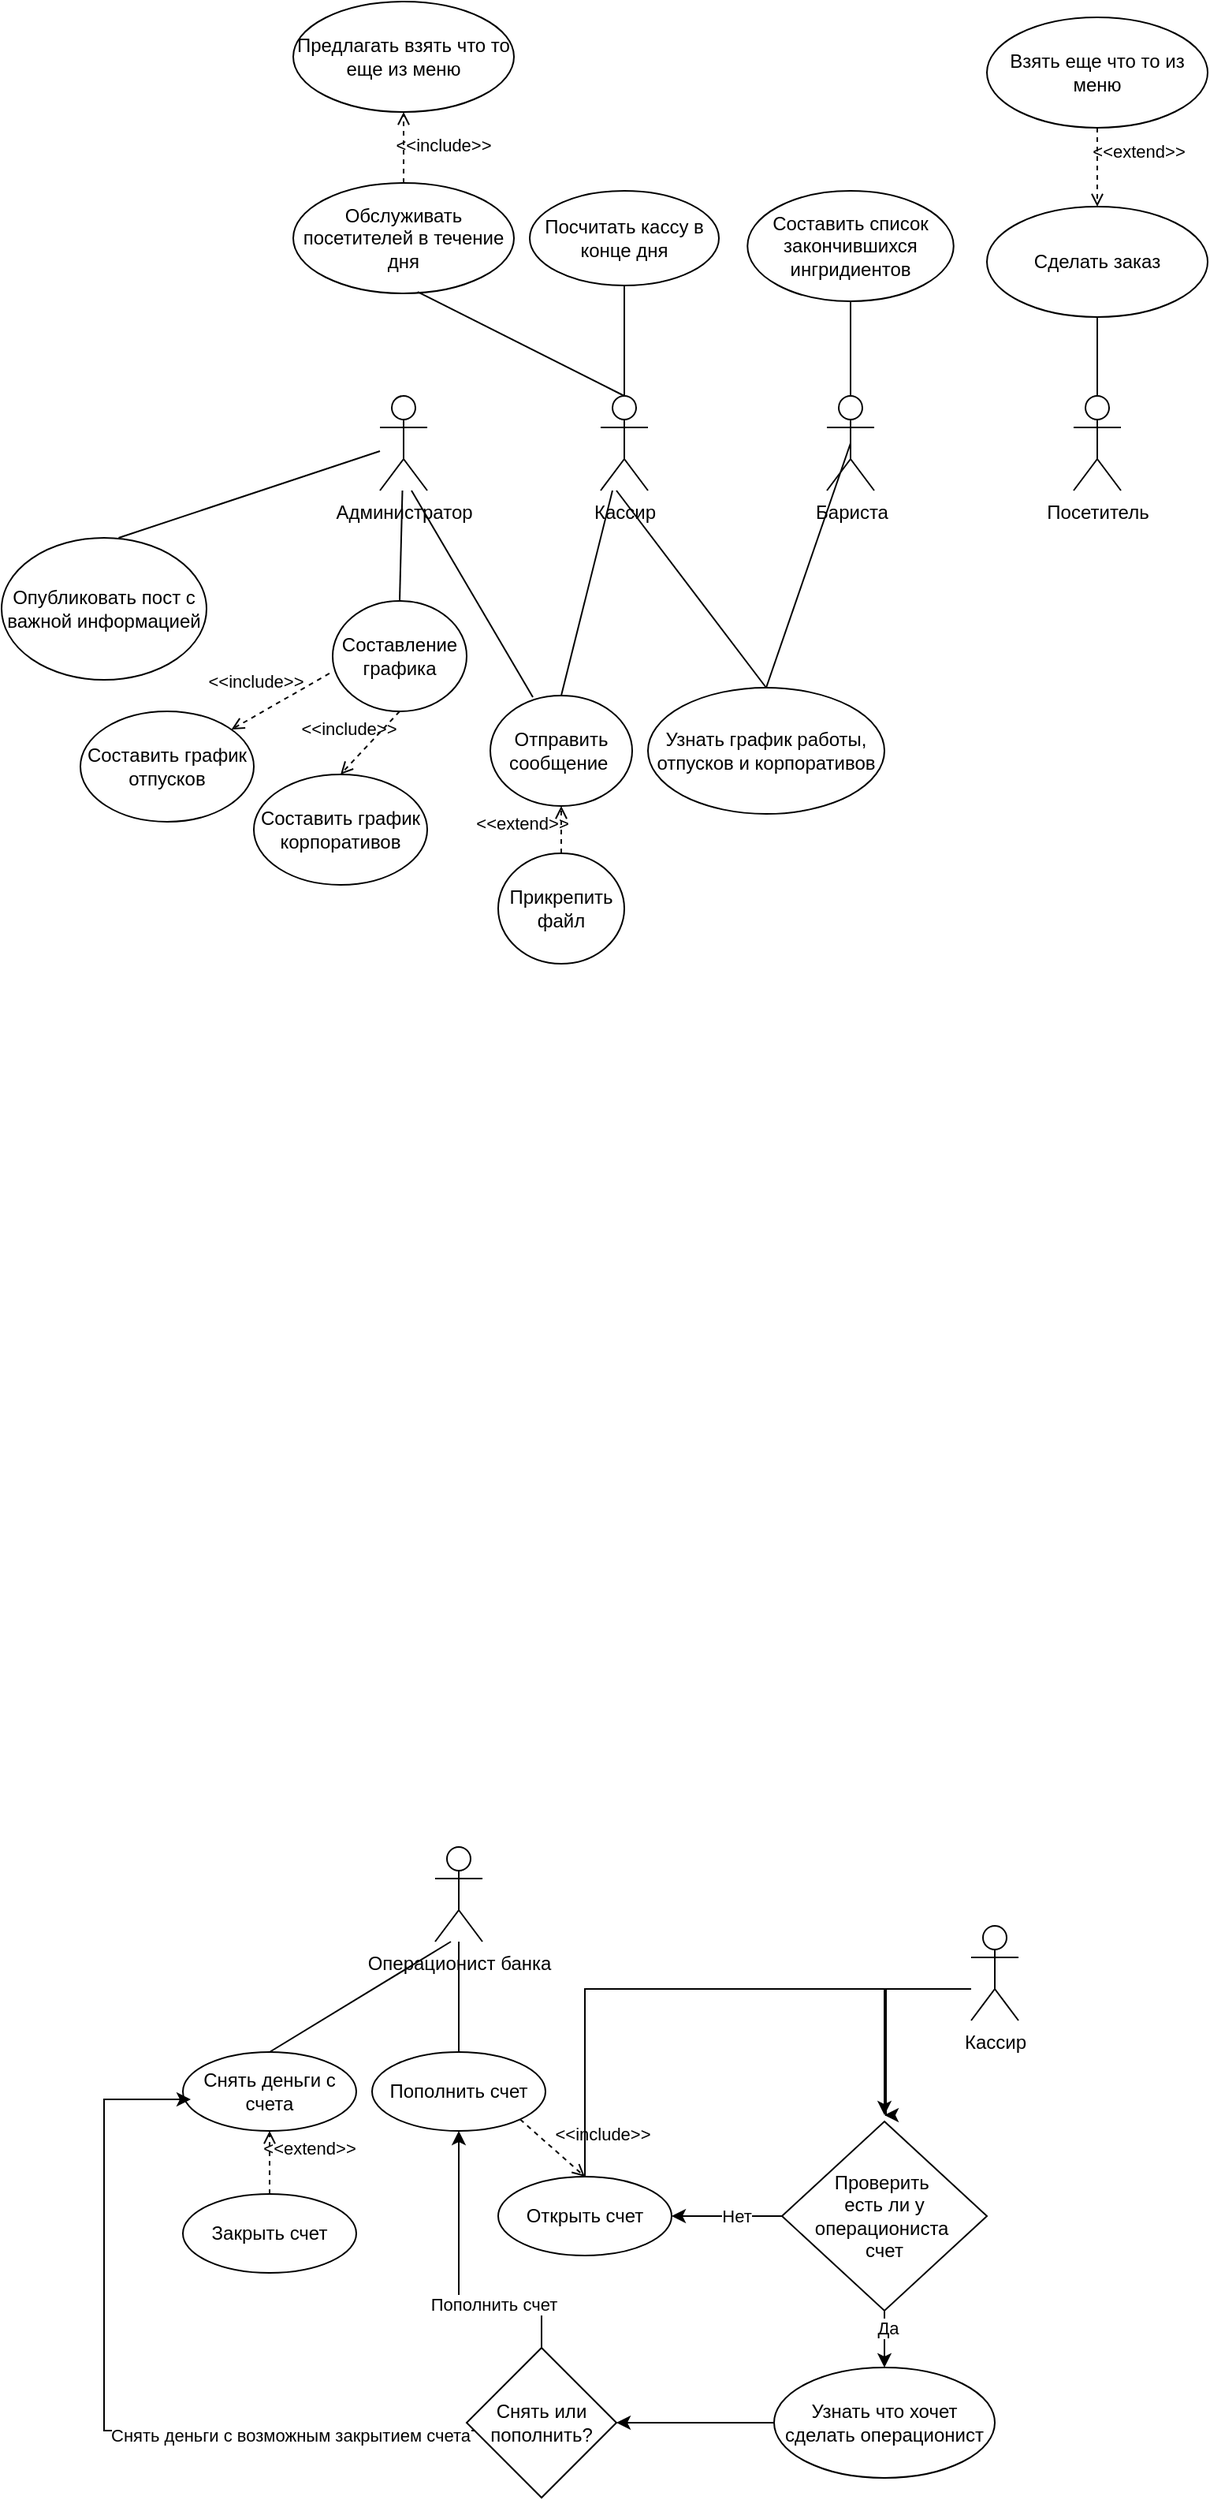 <mxfile version="26.1.0">
  <diagram name="Страница — 1" id="g2PvD3-NV8LtlF_c9lBG">
    <mxGraphModel dx="1674" dy="772" grid="1" gridSize="10" guides="1" tooltips="1" connect="1" arrows="1" fold="1" page="1" pageScale="1" pageWidth="827" pageHeight="1169" math="0" shadow="0">
      <root>
        <mxCell id="0" />
        <mxCell id="1" parent="0" />
        <mxCell id="o12l9-lS8fiuP-JH0kLx-3" value="Кассир" style="shape=umlActor;verticalLabelPosition=bottom;verticalAlign=top;html=1;" vertex="1" parent="1">
          <mxGeometry x="420" y="310" width="30" height="60" as="geometry" />
        </mxCell>
        <mxCell id="o12l9-lS8fiuP-JH0kLx-4" value="Бариста" style="shape=umlActor;verticalLabelPosition=bottom;verticalAlign=top;html=1;" vertex="1" parent="1">
          <mxGeometry x="563.5" y="310" width="30" height="60" as="geometry" />
        </mxCell>
        <mxCell id="o12l9-lS8fiuP-JH0kLx-8" value="Администратор" style="shape=umlActor;verticalLabelPosition=bottom;verticalAlign=top;html=1;" vertex="1" parent="1">
          <mxGeometry x="280" y="310" width="30" height="60" as="geometry" />
        </mxCell>
        <mxCell id="o12l9-lS8fiuP-JH0kLx-10" value="Посетитель" style="shape=umlActor;verticalLabelPosition=bottom;verticalAlign=top;html=1;" vertex="1" parent="1">
          <mxGeometry x="720" y="310" width="30" height="60" as="geometry" />
        </mxCell>
        <mxCell id="o12l9-lS8fiuP-JH0kLx-11" value="Составление графика" style="ellipse;whiteSpace=wrap;html=1;" vertex="1" parent="1">
          <mxGeometry x="250" y="440" width="85" height="70" as="geometry" />
        </mxCell>
        <mxCell id="o12l9-lS8fiuP-JH0kLx-15" value="" style="endArrow=none;html=1;rounded=0;exitX=0.5;exitY=0;exitDx=0;exitDy=0;" edge="1" parent="1" source="o12l9-lS8fiuP-JH0kLx-11" target="o12l9-lS8fiuP-JH0kLx-8">
          <mxGeometry width="50" height="50" relative="1" as="geometry">
            <mxPoint x="110" y="390" as="sourcePoint" />
            <mxPoint x="300" y="380" as="targetPoint" />
            <Array as="points" />
          </mxGeometry>
        </mxCell>
        <mxCell id="o12l9-lS8fiuP-JH0kLx-16" value="Опубликовать пост с важной информацией" style="ellipse;whiteSpace=wrap;html=1;" vertex="1" parent="1">
          <mxGeometry x="40" y="400" width="130" height="90" as="geometry" />
        </mxCell>
        <mxCell id="o12l9-lS8fiuP-JH0kLx-17" value="" style="endArrow=none;html=1;rounded=0;exitX=0.571;exitY=0;exitDx=0;exitDy=0;exitPerimeter=0;" edge="1" parent="1" source="o12l9-lS8fiuP-JH0kLx-16" target="o12l9-lS8fiuP-JH0kLx-8">
          <mxGeometry width="50" height="50" relative="1" as="geometry">
            <mxPoint x="570" y="690" as="sourcePoint" />
            <mxPoint x="620" y="640" as="targetPoint" />
          </mxGeometry>
        </mxCell>
        <mxCell id="o12l9-lS8fiuP-JH0kLx-18" value="Составить график отпусков" style="ellipse;whiteSpace=wrap;html=1;" vertex="1" parent="1">
          <mxGeometry x="90" y="510" width="110" height="70" as="geometry" />
        </mxCell>
        <mxCell id="o12l9-lS8fiuP-JH0kLx-19" value="&amp;lt;&amp;lt;include&amp;gt;&amp;gt;" style="html=1;verticalAlign=bottom;labelBackgroundColor=none;endArrow=open;endFill=0;dashed=1;rounded=0;exitX=-0.024;exitY=0.657;exitDx=0;exitDy=0;exitPerimeter=0;" edge="1" parent="1" source="o12l9-lS8fiuP-JH0kLx-11" target="o12l9-lS8fiuP-JH0kLx-18">
          <mxGeometry x="0.357" y="-12" width="160" relative="1" as="geometry">
            <mxPoint x="510" y="670" as="sourcePoint" />
            <mxPoint x="250" y="560" as="targetPoint" />
            <mxPoint x="1" as="offset" />
          </mxGeometry>
        </mxCell>
        <mxCell id="o12l9-lS8fiuP-JH0kLx-20" value="Составить график корпоративов" style="ellipse;whiteSpace=wrap;html=1;" vertex="1" parent="1">
          <mxGeometry x="200" y="550" width="110" height="70" as="geometry" />
        </mxCell>
        <mxCell id="o12l9-lS8fiuP-JH0kLx-21" value="&amp;lt;&amp;lt;include&amp;gt;&amp;gt;" style="html=1;verticalAlign=bottom;labelBackgroundColor=none;endArrow=open;endFill=0;dashed=1;rounded=0;exitX=0.5;exitY=1;exitDx=0;exitDy=0;entryX=0.5;entryY=0;entryDx=0;entryDy=0;" edge="1" parent="1" source="o12l9-lS8fiuP-JH0kLx-11" target="o12l9-lS8fiuP-JH0kLx-20">
          <mxGeometry x="0.343" y="-10" width="160" relative="1" as="geometry">
            <mxPoint x="258" y="496" as="sourcePoint" />
            <mxPoint x="196" y="531" as="targetPoint" />
            <mxPoint as="offset" />
            <Array as="points" />
          </mxGeometry>
        </mxCell>
        <mxCell id="o12l9-lS8fiuP-JH0kLx-22" value="Отправить сообщение&amp;nbsp;" style="ellipse;whiteSpace=wrap;html=1;" vertex="1" parent="1">
          <mxGeometry x="350" y="500" width="90" height="70" as="geometry" />
        </mxCell>
        <mxCell id="o12l9-lS8fiuP-JH0kLx-24" value="" style="endArrow=none;html=1;rounded=0;exitX=0.3;exitY=0.014;exitDx=0;exitDy=0;exitPerimeter=0;" edge="1" parent="1" source="o12l9-lS8fiuP-JH0kLx-22">
          <mxGeometry width="50" height="50" relative="1" as="geometry">
            <mxPoint x="303" y="450" as="sourcePoint" />
            <mxPoint x="300" y="370" as="targetPoint" />
            <Array as="points" />
          </mxGeometry>
        </mxCell>
        <mxCell id="o12l9-lS8fiuP-JH0kLx-25" value="Прикрепить файл" style="ellipse;whiteSpace=wrap;html=1;" vertex="1" parent="1">
          <mxGeometry x="355" y="600" width="80" height="70" as="geometry" />
        </mxCell>
        <mxCell id="o12l9-lS8fiuP-JH0kLx-26" value="" style="endArrow=none;html=1;rounded=0;exitX=0.5;exitY=0;exitDx=0;exitDy=0;" edge="1" parent="1" source="o12l9-lS8fiuP-JH0kLx-22" target="o12l9-lS8fiuP-JH0kLx-3">
          <mxGeometry width="50" height="50" relative="1" as="geometry">
            <mxPoint x="400" y="480" as="sourcePoint" />
            <mxPoint x="420" y="400" as="targetPoint" />
            <Array as="points" />
          </mxGeometry>
        </mxCell>
        <mxCell id="o12l9-lS8fiuP-JH0kLx-27" value="Узнать график работы, отпусков и корпоративов" style="ellipse;whiteSpace=wrap;html=1;" vertex="1" parent="1">
          <mxGeometry x="450" y="495" width="150" height="80" as="geometry" />
        </mxCell>
        <mxCell id="o12l9-lS8fiuP-JH0kLx-28" value="" style="endArrow=none;html=1;rounded=0;exitX=0.5;exitY=0;exitDx=0;exitDy=0;" edge="1" parent="1" source="o12l9-lS8fiuP-JH0kLx-27">
          <mxGeometry width="50" height="50" relative="1" as="geometry">
            <mxPoint x="405" y="510" as="sourcePoint" />
            <mxPoint x="430" y="370" as="targetPoint" />
            <Array as="points" />
          </mxGeometry>
        </mxCell>
        <mxCell id="o12l9-lS8fiuP-JH0kLx-29" value="" style="endArrow=none;html=1;rounded=0;entryX=0.5;entryY=0.5;entryDx=0;entryDy=0;entryPerimeter=0;exitX=0.5;exitY=0;exitDx=0;exitDy=0;" edge="1" parent="1" source="o12l9-lS8fiuP-JH0kLx-27" target="o12l9-lS8fiuP-JH0kLx-4">
          <mxGeometry width="50" height="50" relative="1" as="geometry">
            <mxPoint x="535" y="505" as="sourcePoint" />
            <mxPoint x="445" y="350" as="targetPoint" />
            <Array as="points" />
          </mxGeometry>
        </mxCell>
        <mxCell id="o12l9-lS8fiuP-JH0kLx-31" value="Составить список закончившихся ингридиентов" style="ellipse;whiteSpace=wrap;html=1;" vertex="1" parent="1">
          <mxGeometry x="513.13" y="180" width="130.75" height="70" as="geometry" />
        </mxCell>
        <mxCell id="o12l9-lS8fiuP-JH0kLx-32" value="" style="endArrow=none;html=1;rounded=0;entryX=0.5;entryY=1;entryDx=0;entryDy=0;exitX=0.5;exitY=0;exitDx=0;exitDy=0;exitPerimeter=0;" edge="1" parent="1" source="o12l9-lS8fiuP-JH0kLx-4" target="o12l9-lS8fiuP-JH0kLx-31">
          <mxGeometry width="50" height="50" relative="1" as="geometry">
            <mxPoint x="535" y="505" as="sourcePoint" />
            <mxPoint x="589" y="350" as="targetPoint" />
            <Array as="points" />
          </mxGeometry>
        </mxCell>
        <mxCell id="o12l9-lS8fiuP-JH0kLx-33" value="&amp;lt;&amp;lt;extend&amp;gt;&amp;gt;" style="html=1;verticalAlign=bottom;labelBackgroundColor=none;endArrow=open;endFill=0;dashed=1;rounded=0;exitX=0.5;exitY=0;exitDx=0;exitDy=0;entryX=0.5;entryY=1;entryDx=0;entryDy=0;" edge="1" parent="1" source="o12l9-lS8fiuP-JH0kLx-25" target="o12l9-lS8fiuP-JH0kLx-22">
          <mxGeometry x="-0.333" y="25" width="160" relative="1" as="geometry">
            <mxPoint x="510" y="470" as="sourcePoint" />
            <mxPoint x="670" y="470" as="targetPoint" />
            <mxPoint as="offset" />
          </mxGeometry>
        </mxCell>
        <mxCell id="o12l9-lS8fiuP-JH0kLx-34" value="Посчитать кассу в конце дня" style="ellipse;whiteSpace=wrap;html=1;" vertex="1" parent="1">
          <mxGeometry x="375" y="180" width="120" height="60" as="geometry" />
        </mxCell>
        <mxCell id="o12l9-lS8fiuP-JH0kLx-35" value="" style="endArrow=none;html=1;rounded=0;entryX=0.5;entryY=1;entryDx=0;entryDy=0;exitX=0.5;exitY=0;exitDx=0;exitDy=0;exitPerimeter=0;" edge="1" parent="1" source="o12l9-lS8fiuP-JH0kLx-3" target="o12l9-lS8fiuP-JH0kLx-34">
          <mxGeometry width="50" height="50" relative="1" as="geometry">
            <mxPoint x="589" y="320" as="sourcePoint" />
            <mxPoint x="589" y="260" as="targetPoint" />
            <Array as="points" />
          </mxGeometry>
        </mxCell>
        <mxCell id="o12l9-lS8fiuP-JH0kLx-37" value="Обслуживать посетителей в течение дня" style="ellipse;whiteSpace=wrap;html=1;" vertex="1" parent="1">
          <mxGeometry x="225" y="175" width="140" height="70" as="geometry" />
        </mxCell>
        <mxCell id="o12l9-lS8fiuP-JH0kLx-38" value="" style="endArrow=none;html=1;rounded=0;entryX=0.564;entryY=0.986;entryDx=0;entryDy=0;entryPerimeter=0;exitX=0.5;exitY=0;exitDx=0;exitDy=0;exitPerimeter=0;" edge="1" parent="1" source="o12l9-lS8fiuP-JH0kLx-3" target="o12l9-lS8fiuP-JH0kLx-37">
          <mxGeometry width="50" height="50" relative="1" as="geometry">
            <mxPoint x="420" y="310" as="sourcePoint" />
            <mxPoint x="445" y="250" as="targetPoint" />
            <Array as="points" />
          </mxGeometry>
        </mxCell>
        <mxCell id="o12l9-lS8fiuP-JH0kLx-40" value="Предлагать взять что то еще из меню" style="ellipse;whiteSpace=wrap;html=1;" vertex="1" parent="1">
          <mxGeometry x="225" y="60" width="140" height="70" as="geometry" />
        </mxCell>
        <mxCell id="o12l9-lS8fiuP-JH0kLx-42" value="Сделать заказ" style="ellipse;whiteSpace=wrap;html=1;" vertex="1" parent="1">
          <mxGeometry x="665" y="190" width="140" height="70" as="geometry" />
        </mxCell>
        <mxCell id="o12l9-lS8fiuP-JH0kLx-43" value="" style="endArrow=none;html=1;rounded=0;entryX=0.5;entryY=1;entryDx=0;entryDy=0;exitX=0.5;exitY=0;exitDx=0;exitDy=0;exitPerimeter=0;" edge="1" parent="1" source="o12l9-lS8fiuP-JH0kLx-10" target="o12l9-lS8fiuP-JH0kLx-42">
          <mxGeometry width="50" height="50" relative="1" as="geometry">
            <mxPoint x="589" y="320" as="sourcePoint" />
            <mxPoint x="589" y="260" as="targetPoint" />
            <Array as="points" />
          </mxGeometry>
        </mxCell>
        <mxCell id="o12l9-lS8fiuP-JH0kLx-44" value="Взять еще что то из меню" style="ellipse;whiteSpace=wrap;html=1;" vertex="1" parent="1">
          <mxGeometry x="665" y="70" width="140" height="70" as="geometry" />
        </mxCell>
        <mxCell id="o12l9-lS8fiuP-JH0kLx-45" value="&amp;lt;&amp;lt;extend&amp;gt;&amp;gt;" style="html=1;verticalAlign=bottom;labelBackgroundColor=none;endArrow=open;endFill=0;dashed=1;rounded=0;entryX=0.5;entryY=0;entryDx=0;entryDy=0;exitX=0.5;exitY=1;exitDx=0;exitDy=0;" edge="1" parent="1" source="o12l9-lS8fiuP-JH0kLx-44" target="o12l9-lS8fiuP-JH0kLx-42">
          <mxGeometry x="-0.046" y="26" width="160" relative="1" as="geometry">
            <mxPoint x="305" y="140" as="sourcePoint" />
            <mxPoint x="305" y="185" as="targetPoint" />
            <mxPoint as="offset" />
          </mxGeometry>
        </mxCell>
        <mxCell id="o12l9-lS8fiuP-JH0kLx-46" value="&amp;lt;&amp;lt;include&amp;gt;&amp;gt;" style="html=1;verticalAlign=bottom;labelBackgroundColor=none;endArrow=open;endFill=0;dashed=1;rounded=0;exitX=0.5;exitY=0;exitDx=0;exitDy=0;entryX=0.5;entryY=1;entryDx=0;entryDy=0;" edge="1" parent="1" source="o12l9-lS8fiuP-JH0kLx-37" target="o12l9-lS8fiuP-JH0kLx-40">
          <mxGeometry x="-0.333" y="-25" width="160" relative="1" as="geometry">
            <mxPoint x="258" y="496" as="sourcePoint" />
            <mxPoint x="196" y="531" as="targetPoint" />
            <mxPoint as="offset" />
          </mxGeometry>
        </mxCell>
        <mxCell id="o12l9-lS8fiuP-JH0kLx-47" value="Операционист банка" style="shape=umlActor;verticalLabelPosition=bottom;verticalAlign=top;html=1;" vertex="1" parent="1">
          <mxGeometry x="315" y="1230" width="30" height="60" as="geometry" />
        </mxCell>
        <mxCell id="o12l9-lS8fiuP-JH0kLx-62" style="edgeStyle=orthogonalEdgeStyle;rounded=0;orthogonalLoop=1;jettySize=auto;html=1;" edge="1" parent="1" source="o12l9-lS8fiuP-JH0kLx-48">
          <mxGeometry relative="1" as="geometry">
            <mxPoint x="600" y="1400" as="targetPoint" />
            <Array as="points">
              <mxPoint x="620" y="1320" />
              <mxPoint x="560" y="1320" />
            </Array>
          </mxGeometry>
        </mxCell>
        <mxCell id="o12l9-lS8fiuP-JH0kLx-48" value="Кассир" style="shape=umlActor;verticalLabelPosition=bottom;verticalAlign=top;html=1;" vertex="1" parent="1">
          <mxGeometry x="655" y="1280" width="30" height="60" as="geometry" />
        </mxCell>
        <mxCell id="o12l9-lS8fiuP-JH0kLx-49" value="Пополнить счет" style="ellipse;whiteSpace=wrap;html=1;" vertex="1" parent="1">
          <mxGeometry x="275" y="1360" width="110" height="50" as="geometry" />
        </mxCell>
        <mxCell id="o12l9-lS8fiuP-JH0kLx-50" value="" style="endArrow=none;html=1;rounded=0;exitX=0.5;exitY=0;exitDx=0;exitDy=0;" edge="1" parent="1" source="o12l9-lS8fiuP-JH0kLx-49" target="o12l9-lS8fiuP-JH0kLx-47">
          <mxGeometry width="50" height="50" relative="1" as="geometry">
            <mxPoint x="540" y="780" as="sourcePoint" />
            <mxPoint x="325" y="1320" as="targetPoint" />
            <Array as="points" />
          </mxGeometry>
        </mxCell>
        <mxCell id="o12l9-lS8fiuP-JH0kLx-81" style="edgeStyle=orthogonalEdgeStyle;rounded=0;orthogonalLoop=1;jettySize=auto;html=1;" edge="1" parent="1" source="o12l9-lS8fiuP-JH0kLx-51">
          <mxGeometry relative="1" as="geometry">
            <mxPoint x="600" y="1400" as="targetPoint" />
            <Array as="points">
              <mxPoint x="410" y="1320" />
              <mxPoint x="601" y="1320" />
            </Array>
          </mxGeometry>
        </mxCell>
        <mxCell id="o12l9-lS8fiuP-JH0kLx-51" value="Открыть счет" style="ellipse;whiteSpace=wrap;html=1;" vertex="1" parent="1">
          <mxGeometry x="355" y="1439" width="110" height="50" as="geometry" />
        </mxCell>
        <mxCell id="o12l9-lS8fiuP-JH0kLx-53" value="&amp;lt;&amp;lt;include&amp;gt;&amp;gt;" style="html=1;verticalAlign=bottom;labelBackgroundColor=none;endArrow=open;endFill=0;dashed=1;rounded=0;exitX=1;exitY=1;exitDx=0;exitDy=0;entryX=0.5;entryY=0;entryDx=0;entryDy=0;" edge="1" parent="1" source="o12l9-lS8fiuP-JH0kLx-49" target="o12l9-lS8fiuP-JH0kLx-51">
          <mxGeometry x="0.867" y="21" width="160" relative="1" as="geometry">
            <mxPoint x="465" y="1270" as="sourcePoint" />
            <mxPoint x="625" y="1270" as="targetPoint" />
            <mxPoint as="offset" />
          </mxGeometry>
        </mxCell>
        <mxCell id="o12l9-lS8fiuP-JH0kLx-54" value="Закрыть счет" style="ellipse;whiteSpace=wrap;html=1;" vertex="1" parent="1">
          <mxGeometry x="155" y="1450" width="110" height="50" as="geometry" />
        </mxCell>
        <mxCell id="o12l9-lS8fiuP-JH0kLx-55" value="Снять деньги с счета" style="ellipse;whiteSpace=wrap;html=1;" vertex="1" parent="1">
          <mxGeometry x="155" y="1360" width="110" height="50" as="geometry" />
        </mxCell>
        <mxCell id="o12l9-lS8fiuP-JH0kLx-56" value="" style="endArrow=none;html=1;rounded=0;exitX=0.5;exitY=0;exitDx=0;exitDy=0;" edge="1" parent="1" source="o12l9-lS8fiuP-JH0kLx-55">
          <mxGeometry width="50" height="50" relative="1" as="geometry">
            <mxPoint x="340" y="1370" as="sourcePoint" />
            <mxPoint x="325" y="1290" as="targetPoint" />
            <Array as="points" />
          </mxGeometry>
        </mxCell>
        <mxCell id="o12l9-lS8fiuP-JH0kLx-66" style="edgeStyle=orthogonalEdgeStyle;rounded=0;orthogonalLoop=1;jettySize=auto;html=1;" edge="1" parent="1" source="o12l9-lS8fiuP-JH0kLx-60" target="o12l9-lS8fiuP-JH0kLx-51">
          <mxGeometry relative="1" as="geometry">
            <Array as="points">
              <mxPoint x="515" y="1464" />
              <mxPoint x="515" y="1464" />
            </Array>
          </mxGeometry>
        </mxCell>
        <mxCell id="o12l9-lS8fiuP-JH0kLx-69" value="Нет" style="edgeLabel;html=1;align=center;verticalAlign=middle;resizable=0;points=[];" vertex="1" connectable="0" parent="o12l9-lS8fiuP-JH0kLx-66">
          <mxGeometry x="-0.171" relative="1" as="geometry">
            <mxPoint as="offset" />
          </mxGeometry>
        </mxCell>
        <mxCell id="o12l9-lS8fiuP-JH0kLx-71" value="" style="edgeStyle=orthogonalEdgeStyle;rounded=0;orthogonalLoop=1;jettySize=auto;html=1;" edge="1" parent="1" source="o12l9-lS8fiuP-JH0kLx-60" target="o12l9-lS8fiuP-JH0kLx-70">
          <mxGeometry relative="1" as="geometry" />
        </mxCell>
        <mxCell id="o12l9-lS8fiuP-JH0kLx-72" value="Да" style="edgeLabel;html=1;align=center;verticalAlign=middle;resizable=0;points=[];" vertex="1" connectable="0" parent="o12l9-lS8fiuP-JH0kLx-71">
          <mxGeometry x="-0.5" y="2" relative="1" as="geometry">
            <mxPoint as="offset" />
          </mxGeometry>
        </mxCell>
        <mxCell id="o12l9-lS8fiuP-JH0kLx-60" value="Проверить&amp;nbsp;&lt;div&gt;есть ли у операциониста&amp;nbsp;&lt;/div&gt;&lt;div&gt;счет&lt;/div&gt;" style="rhombus;whiteSpace=wrap;html=1;" vertex="1" parent="1">
          <mxGeometry x="535" y="1404" width="130" height="120" as="geometry" />
        </mxCell>
        <mxCell id="o12l9-lS8fiuP-JH0kLx-65" value="&amp;lt;&amp;lt;extend&amp;gt;&amp;gt;" style="html=1;verticalAlign=bottom;labelBackgroundColor=none;endArrow=open;endFill=0;dashed=1;rounded=0;exitX=0.5;exitY=0;exitDx=0;exitDy=0;entryX=0.5;entryY=1;entryDx=0;entryDy=0;" edge="1" parent="1" source="o12l9-lS8fiuP-JH0kLx-54" target="o12l9-lS8fiuP-JH0kLx-55">
          <mxGeometry y="-25" width="160" relative="1" as="geometry">
            <mxPoint x="465" y="1370" as="sourcePoint" />
            <mxPoint x="625" y="1370" as="targetPoint" />
            <mxPoint as="offset" />
          </mxGeometry>
        </mxCell>
        <mxCell id="o12l9-lS8fiuP-JH0kLx-74" value="" style="edgeStyle=orthogonalEdgeStyle;rounded=0;orthogonalLoop=1;jettySize=auto;html=1;" edge="1" parent="1" source="o12l9-lS8fiuP-JH0kLx-70" target="o12l9-lS8fiuP-JH0kLx-73">
          <mxGeometry relative="1" as="geometry" />
        </mxCell>
        <mxCell id="o12l9-lS8fiuP-JH0kLx-70" value="Узнать что хочет сделать операционист" style="ellipse;whiteSpace=wrap;html=1;" vertex="1" parent="1">
          <mxGeometry x="530" y="1560" width="140" height="70" as="geometry" />
        </mxCell>
        <mxCell id="o12l9-lS8fiuP-JH0kLx-76" style="edgeStyle=orthogonalEdgeStyle;rounded=0;orthogonalLoop=1;jettySize=auto;html=1;entryX=0.5;entryY=1;entryDx=0;entryDy=0;" edge="1" parent="1" source="o12l9-lS8fiuP-JH0kLx-73" target="o12l9-lS8fiuP-JH0kLx-49">
          <mxGeometry relative="1" as="geometry">
            <Array as="points">
              <mxPoint x="383" y="1520" />
              <mxPoint x="330" y="1520" />
            </Array>
          </mxGeometry>
        </mxCell>
        <mxCell id="o12l9-lS8fiuP-JH0kLx-77" value="Пополнить счет" style="edgeLabel;html=1;align=center;verticalAlign=middle;resizable=0;points=[];" vertex="1" connectable="0" parent="o12l9-lS8fiuP-JH0kLx-76">
          <mxGeometry x="-0.39" relative="1" as="geometry">
            <mxPoint as="offset" />
          </mxGeometry>
        </mxCell>
        <mxCell id="o12l9-lS8fiuP-JH0kLx-78" style="edgeStyle=orthogonalEdgeStyle;rounded=0;orthogonalLoop=1;jettySize=auto;html=1;entryX=0;entryY=0.5;entryDx=0;entryDy=0;" edge="1" parent="1">
          <mxGeometry relative="1" as="geometry">
            <mxPoint x="340" y="1600" as="sourcePoint" />
            <mxPoint x="160" y="1390" as="targetPoint" />
            <Array as="points">
              <mxPoint x="105" y="1600" />
              <mxPoint x="105" y="1390" />
            </Array>
          </mxGeometry>
        </mxCell>
        <mxCell id="o12l9-lS8fiuP-JH0kLx-79" value="Снять деньги с возможным закрытием счета" style="edgeLabel;html=1;align=center;verticalAlign=middle;resizable=0;points=[];" vertex="1" connectable="0" parent="o12l9-lS8fiuP-JH0kLx-78">
          <mxGeometry x="-0.284" y="3" relative="1" as="geometry">
            <mxPoint x="62" as="offset" />
          </mxGeometry>
        </mxCell>
        <mxCell id="o12l9-lS8fiuP-JH0kLx-73" value="Снять или пополнить?" style="rhombus;whiteSpace=wrap;html=1;" vertex="1" parent="1">
          <mxGeometry x="335" y="1547.5" width="95" height="95" as="geometry" />
        </mxCell>
      </root>
    </mxGraphModel>
  </diagram>
</mxfile>
